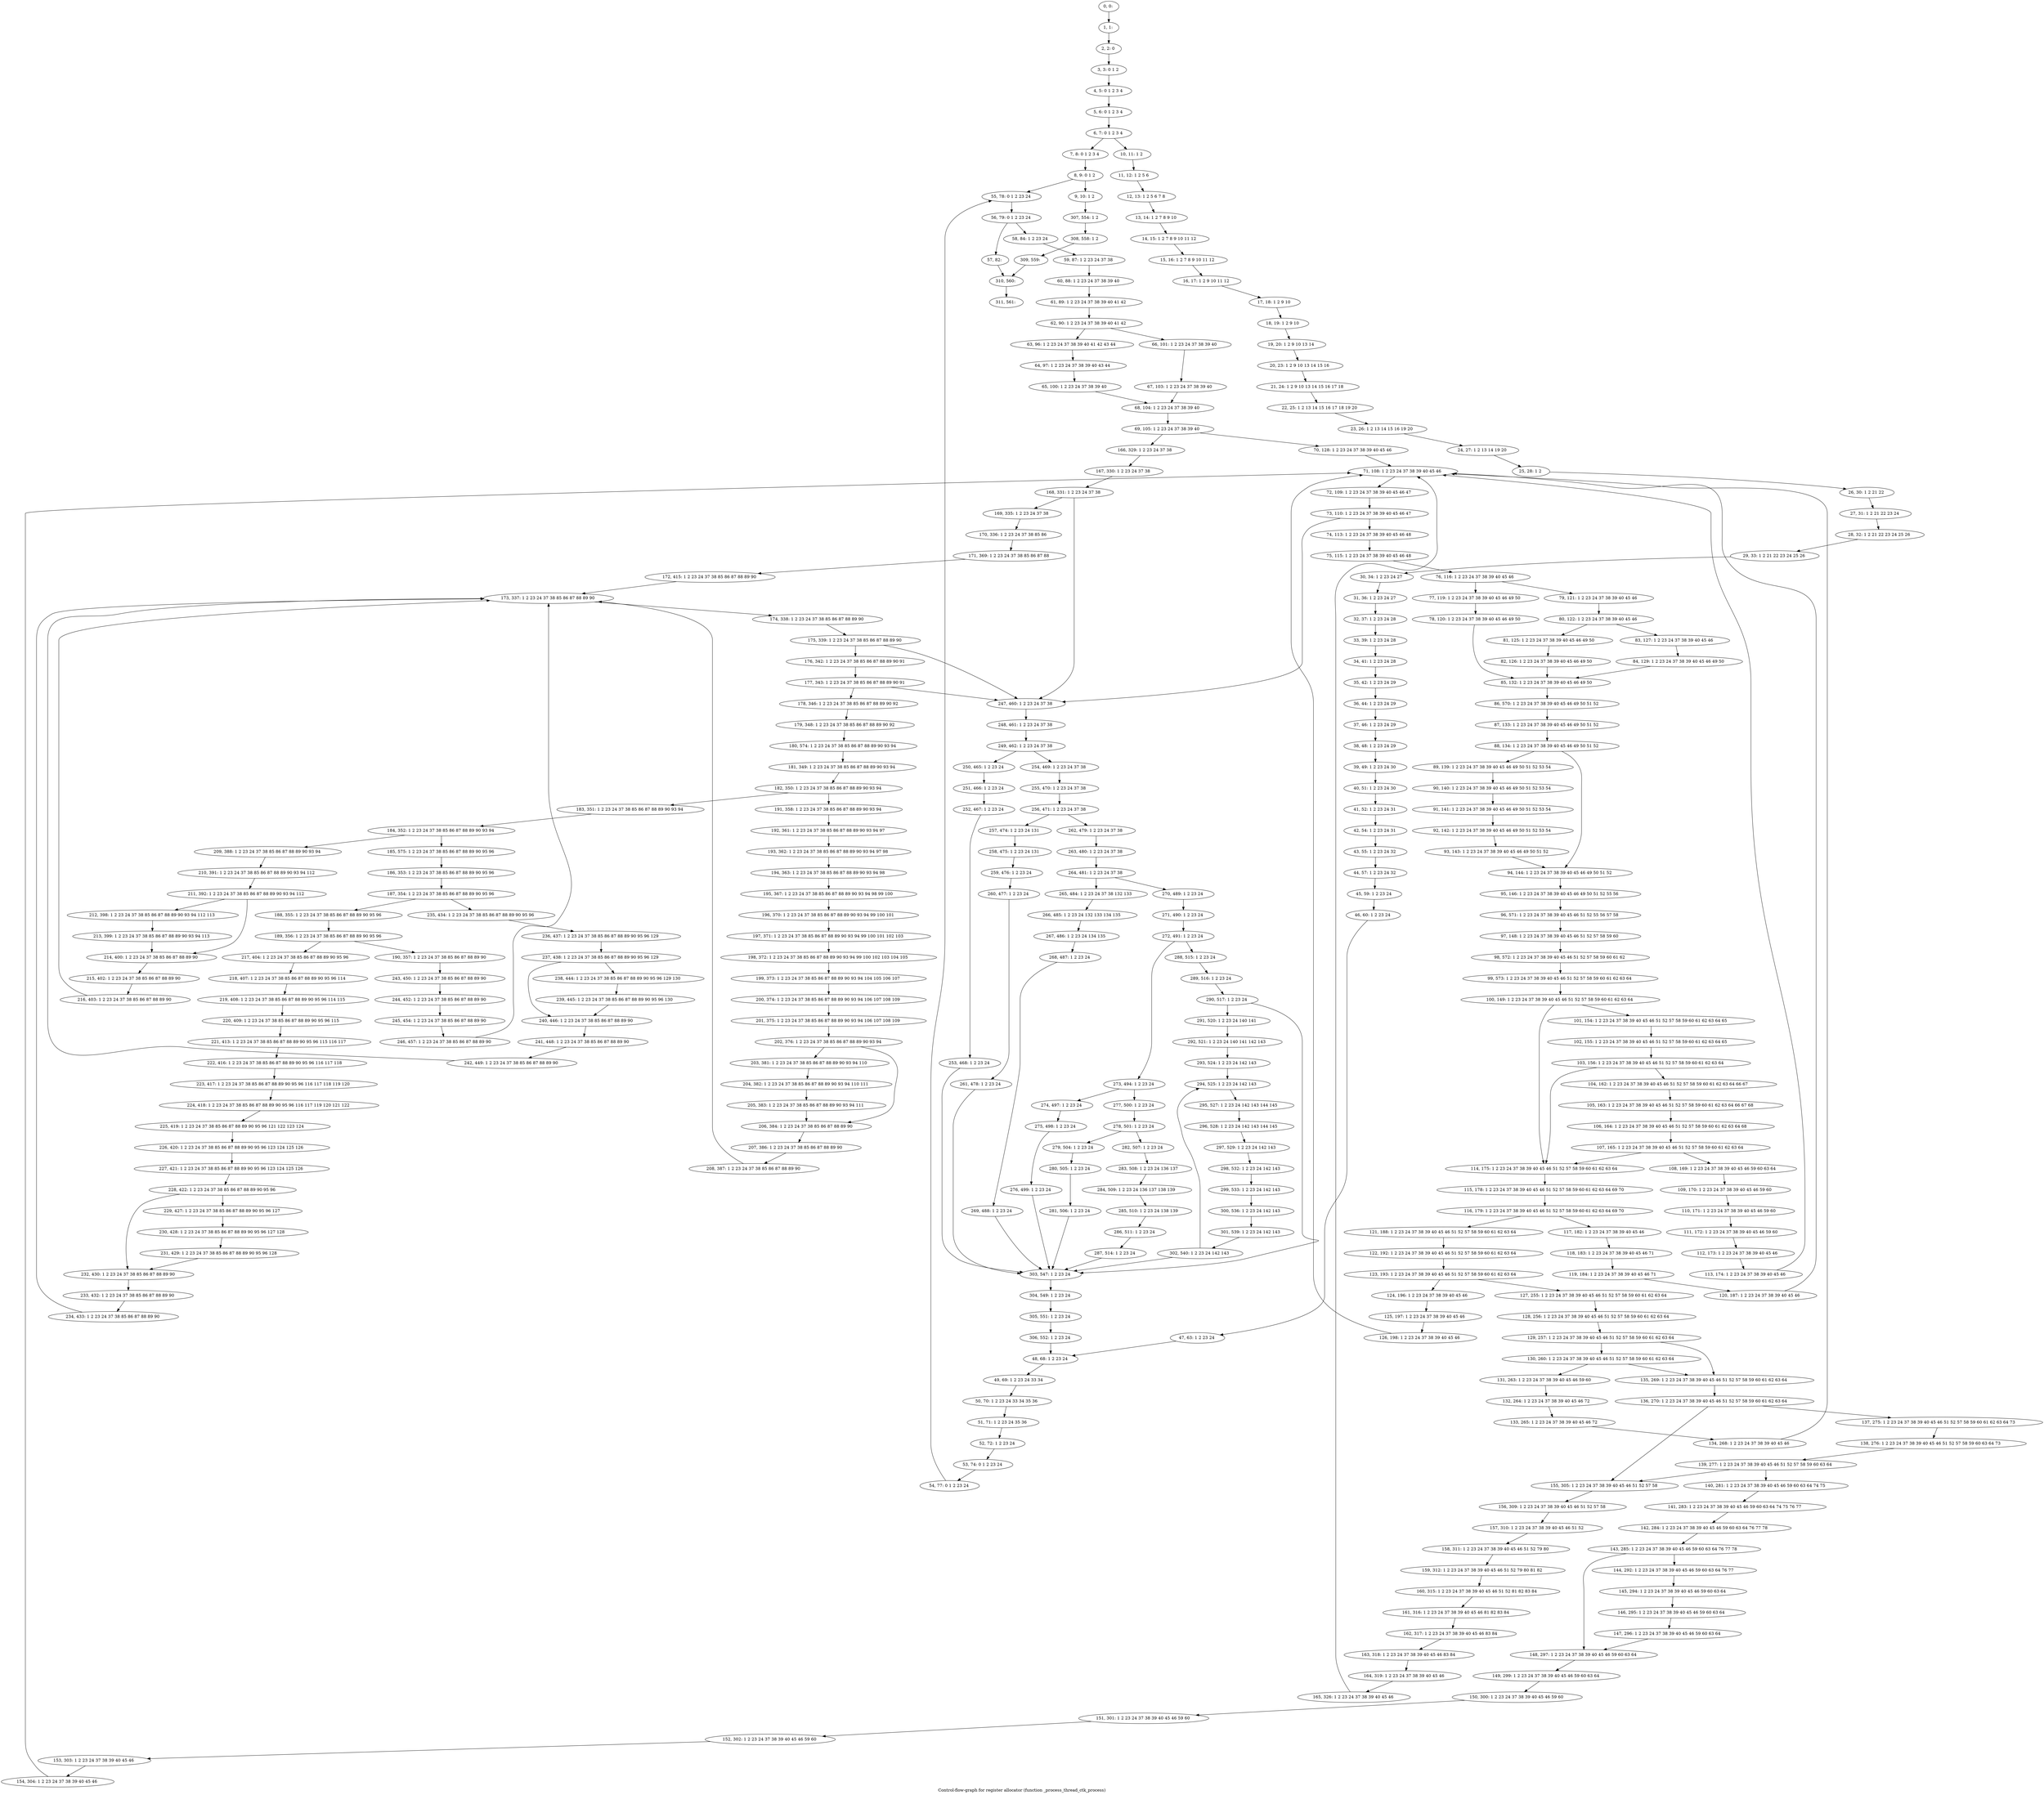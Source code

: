 digraph G {
graph [label="Control-flow-graph for register allocator (function _process_thread_ctk_process)"]
0[label="0, 0: "];
1[label="1, 1: "];
2[label="2, 2: 0 "];
3[label="3, 3: 0 1 2 "];
4[label="4, 5: 0 1 2 3 4 "];
5[label="5, 6: 0 1 2 3 4 "];
6[label="6, 7: 0 1 2 3 4 "];
7[label="7, 8: 0 1 2 3 4 "];
8[label="8, 9: 0 1 2 "];
9[label="9, 10: 1 2 "];
10[label="10, 11: 1 2 "];
11[label="11, 12: 1 2 5 6 "];
12[label="12, 13: 1 2 5 6 7 8 "];
13[label="13, 14: 1 2 7 8 9 10 "];
14[label="14, 15: 1 2 7 8 9 10 11 12 "];
15[label="15, 16: 1 2 7 8 9 10 11 12 "];
16[label="16, 17: 1 2 9 10 11 12 "];
17[label="17, 18: 1 2 9 10 "];
18[label="18, 19: 1 2 9 10 "];
19[label="19, 20: 1 2 9 10 13 14 "];
20[label="20, 23: 1 2 9 10 13 14 15 16 "];
21[label="21, 24: 1 2 9 10 13 14 15 16 17 18 "];
22[label="22, 25: 1 2 13 14 15 16 17 18 19 20 "];
23[label="23, 26: 1 2 13 14 15 16 19 20 "];
24[label="24, 27: 1 2 13 14 19 20 "];
25[label="25, 28: 1 2 "];
26[label="26, 30: 1 2 21 22 "];
27[label="27, 31: 1 2 21 22 23 24 "];
28[label="28, 32: 1 2 21 22 23 24 25 26 "];
29[label="29, 33: 1 2 21 22 23 24 25 26 "];
30[label="30, 34: 1 2 23 24 27 "];
31[label="31, 36: 1 2 23 24 27 "];
32[label="32, 37: 1 2 23 24 28 "];
33[label="33, 39: 1 2 23 24 28 "];
34[label="34, 41: 1 2 23 24 28 "];
35[label="35, 42: 1 2 23 24 29 "];
36[label="36, 44: 1 2 23 24 29 "];
37[label="37, 46: 1 2 23 24 29 "];
38[label="38, 48: 1 2 23 24 29 "];
39[label="39, 49: 1 2 23 24 30 "];
40[label="40, 51: 1 2 23 24 30 "];
41[label="41, 52: 1 2 23 24 31 "];
42[label="42, 54: 1 2 23 24 31 "];
43[label="43, 55: 1 2 23 24 32 "];
44[label="44, 57: 1 2 23 24 32 "];
45[label="45, 59: 1 2 23 24 "];
46[label="46, 60: 1 2 23 24 "];
47[label="47, 63: 1 2 23 24 "];
48[label="48, 68: 1 2 23 24 "];
49[label="49, 69: 1 2 23 24 33 34 "];
50[label="50, 70: 1 2 23 24 33 34 35 36 "];
51[label="51, 71: 1 2 23 24 35 36 "];
52[label="52, 72: 1 2 23 24 "];
53[label="53, 74: 0 1 2 23 24 "];
54[label="54, 77: 0 1 2 23 24 "];
55[label="55, 78: 0 1 2 23 24 "];
56[label="56, 79: 0 1 2 23 24 "];
57[label="57, 82: "];
58[label="58, 84: 1 2 23 24 "];
59[label="59, 87: 1 2 23 24 37 38 "];
60[label="60, 88: 1 2 23 24 37 38 39 40 "];
61[label="61, 89: 1 2 23 24 37 38 39 40 41 42 "];
62[label="62, 90: 1 2 23 24 37 38 39 40 41 42 "];
63[label="63, 96: 1 2 23 24 37 38 39 40 41 42 43 44 "];
64[label="64, 97: 1 2 23 24 37 38 39 40 43 44 "];
65[label="65, 100: 1 2 23 24 37 38 39 40 "];
66[label="66, 101: 1 2 23 24 37 38 39 40 "];
67[label="67, 103: 1 2 23 24 37 38 39 40 "];
68[label="68, 104: 1 2 23 24 37 38 39 40 "];
69[label="69, 105: 1 2 23 24 37 38 39 40 "];
70[label="70, 128: 1 2 23 24 37 38 39 40 45 46 "];
71[label="71, 108: 1 2 23 24 37 38 39 40 45 46 "];
72[label="72, 109: 1 2 23 24 37 38 39 40 45 46 47 "];
73[label="73, 110: 1 2 23 24 37 38 39 40 45 46 47 "];
74[label="74, 113: 1 2 23 24 37 38 39 40 45 46 48 "];
75[label="75, 115: 1 2 23 24 37 38 39 40 45 46 48 "];
76[label="76, 116: 1 2 23 24 37 38 39 40 45 46 "];
77[label="77, 119: 1 2 23 24 37 38 39 40 45 46 49 50 "];
78[label="78, 120: 1 2 23 24 37 38 39 40 45 46 49 50 "];
79[label="79, 121: 1 2 23 24 37 38 39 40 45 46 "];
80[label="80, 122: 1 2 23 24 37 38 39 40 45 46 "];
81[label="81, 125: 1 2 23 24 37 38 39 40 45 46 49 50 "];
82[label="82, 126: 1 2 23 24 37 38 39 40 45 46 49 50 "];
83[label="83, 127: 1 2 23 24 37 38 39 40 45 46 "];
84[label="84, 129: 1 2 23 24 37 38 39 40 45 46 49 50 "];
85[label="85, 132: 1 2 23 24 37 38 39 40 45 46 49 50 "];
86[label="86, 570: 1 2 23 24 37 38 39 40 45 46 49 50 51 52 "];
87[label="87, 133: 1 2 23 24 37 38 39 40 45 46 49 50 51 52 "];
88[label="88, 134: 1 2 23 24 37 38 39 40 45 46 49 50 51 52 "];
89[label="89, 139: 1 2 23 24 37 38 39 40 45 46 49 50 51 52 53 54 "];
90[label="90, 140: 1 2 23 24 37 38 39 40 45 46 49 50 51 52 53 54 "];
91[label="91, 141: 1 2 23 24 37 38 39 40 45 46 49 50 51 52 53 54 "];
92[label="92, 142: 1 2 23 24 37 38 39 40 45 46 49 50 51 52 53 54 "];
93[label="93, 143: 1 2 23 24 37 38 39 40 45 46 49 50 51 52 "];
94[label="94, 144: 1 2 23 24 37 38 39 40 45 46 49 50 51 52 "];
95[label="95, 146: 1 2 23 24 37 38 39 40 45 46 49 50 51 52 55 56 "];
96[label="96, 571: 1 2 23 24 37 38 39 40 45 46 51 52 55 56 57 58 "];
97[label="97, 148: 1 2 23 24 37 38 39 40 45 46 51 52 57 58 59 60 "];
98[label="98, 572: 1 2 23 24 37 38 39 40 45 46 51 52 57 58 59 60 61 62 "];
99[label="99, 573: 1 2 23 24 37 38 39 40 45 46 51 52 57 58 59 60 61 62 63 64 "];
100[label="100, 149: 1 2 23 24 37 38 39 40 45 46 51 52 57 58 59 60 61 62 63 64 "];
101[label="101, 154: 1 2 23 24 37 38 39 40 45 46 51 52 57 58 59 60 61 62 63 64 65 "];
102[label="102, 155: 1 2 23 24 37 38 39 40 45 46 51 52 57 58 59 60 61 62 63 64 65 "];
103[label="103, 156: 1 2 23 24 37 38 39 40 45 46 51 52 57 58 59 60 61 62 63 64 "];
104[label="104, 162: 1 2 23 24 37 38 39 40 45 46 51 52 57 58 59 60 61 62 63 64 66 67 "];
105[label="105, 163: 1 2 23 24 37 38 39 40 45 46 51 52 57 58 59 60 61 62 63 64 66 67 68 "];
106[label="106, 164: 1 2 23 24 37 38 39 40 45 46 51 52 57 58 59 60 61 62 63 64 68 "];
107[label="107, 165: 1 2 23 24 37 38 39 40 45 46 51 52 57 58 59 60 61 62 63 64 "];
108[label="108, 169: 1 2 23 24 37 38 39 40 45 46 59 60 63 64 "];
109[label="109, 170: 1 2 23 24 37 38 39 40 45 46 59 60 "];
110[label="110, 171: 1 2 23 24 37 38 39 40 45 46 59 60 "];
111[label="111, 172: 1 2 23 24 37 38 39 40 45 46 59 60 "];
112[label="112, 173: 1 2 23 24 37 38 39 40 45 46 "];
113[label="113, 174: 1 2 23 24 37 38 39 40 45 46 "];
114[label="114, 175: 1 2 23 24 37 38 39 40 45 46 51 52 57 58 59 60 61 62 63 64 "];
115[label="115, 178: 1 2 23 24 37 38 39 40 45 46 51 52 57 58 59 60 61 62 63 64 69 70 "];
116[label="116, 179: 1 2 23 24 37 38 39 40 45 46 51 52 57 58 59 60 61 62 63 64 69 70 "];
117[label="117, 182: 1 2 23 24 37 38 39 40 45 46 "];
118[label="118, 183: 1 2 23 24 37 38 39 40 45 46 71 "];
119[label="119, 184: 1 2 23 24 37 38 39 40 45 46 71 "];
120[label="120, 187: 1 2 23 24 37 38 39 40 45 46 "];
121[label="121, 188: 1 2 23 24 37 38 39 40 45 46 51 52 57 58 59 60 61 62 63 64 "];
122[label="122, 192: 1 2 23 24 37 38 39 40 45 46 51 52 57 58 59 60 61 62 63 64 "];
123[label="123, 193: 1 2 23 24 37 38 39 40 45 46 51 52 57 58 59 60 61 62 63 64 "];
124[label="124, 196: 1 2 23 24 37 38 39 40 45 46 "];
125[label="125, 197: 1 2 23 24 37 38 39 40 45 46 "];
126[label="126, 198: 1 2 23 24 37 38 39 40 45 46 "];
127[label="127, 255: 1 2 23 24 37 38 39 40 45 46 51 52 57 58 59 60 61 62 63 64 "];
128[label="128, 256: 1 2 23 24 37 38 39 40 45 46 51 52 57 58 59 60 61 62 63 64 "];
129[label="129, 257: 1 2 23 24 37 38 39 40 45 46 51 52 57 58 59 60 61 62 63 64 "];
130[label="130, 260: 1 2 23 24 37 38 39 40 45 46 51 52 57 58 59 60 61 62 63 64 "];
131[label="131, 263: 1 2 23 24 37 38 39 40 45 46 59 60 "];
132[label="132, 264: 1 2 23 24 37 38 39 40 45 46 72 "];
133[label="133, 265: 1 2 23 24 37 38 39 40 45 46 72 "];
134[label="134, 268: 1 2 23 24 37 38 39 40 45 46 "];
135[label="135, 269: 1 2 23 24 37 38 39 40 45 46 51 52 57 58 59 60 61 62 63 64 "];
136[label="136, 270: 1 2 23 24 37 38 39 40 45 46 51 52 57 58 59 60 61 62 63 64 "];
137[label="137, 275: 1 2 23 24 37 38 39 40 45 46 51 52 57 58 59 60 61 62 63 64 73 "];
138[label="138, 276: 1 2 23 24 37 38 39 40 45 46 51 52 57 58 59 60 63 64 73 "];
139[label="139, 277: 1 2 23 24 37 38 39 40 45 46 51 52 57 58 59 60 63 64 "];
140[label="140, 281: 1 2 23 24 37 38 39 40 45 46 59 60 63 64 74 75 "];
141[label="141, 283: 1 2 23 24 37 38 39 40 45 46 59 60 63 64 74 75 76 77 "];
142[label="142, 284: 1 2 23 24 37 38 39 40 45 46 59 60 63 64 76 77 78 "];
143[label="143, 285: 1 2 23 24 37 38 39 40 45 46 59 60 63 64 76 77 78 "];
144[label="144, 292: 1 2 23 24 37 38 39 40 45 46 59 60 63 64 76 77 "];
145[label="145, 294: 1 2 23 24 37 38 39 40 45 46 59 60 63 64 "];
146[label="146, 295: 1 2 23 24 37 38 39 40 45 46 59 60 63 64 "];
147[label="147, 296: 1 2 23 24 37 38 39 40 45 46 59 60 63 64 "];
148[label="148, 297: 1 2 23 24 37 38 39 40 45 46 59 60 63 64 "];
149[label="149, 299: 1 2 23 24 37 38 39 40 45 46 59 60 63 64 "];
150[label="150, 300: 1 2 23 24 37 38 39 40 45 46 59 60 "];
151[label="151, 301: 1 2 23 24 37 38 39 40 45 46 59 60 "];
152[label="152, 302: 1 2 23 24 37 38 39 40 45 46 59 60 "];
153[label="153, 303: 1 2 23 24 37 38 39 40 45 46 "];
154[label="154, 304: 1 2 23 24 37 38 39 40 45 46 "];
155[label="155, 305: 1 2 23 24 37 38 39 40 45 46 51 52 57 58 "];
156[label="156, 309: 1 2 23 24 37 38 39 40 45 46 51 52 57 58 "];
157[label="157, 310: 1 2 23 24 37 38 39 40 45 46 51 52 "];
158[label="158, 311: 1 2 23 24 37 38 39 40 45 46 51 52 79 80 "];
159[label="159, 312: 1 2 23 24 37 38 39 40 45 46 51 52 79 80 81 82 "];
160[label="160, 315: 1 2 23 24 37 38 39 40 45 46 51 52 81 82 83 84 "];
161[label="161, 316: 1 2 23 24 37 38 39 40 45 46 81 82 83 84 "];
162[label="162, 317: 1 2 23 24 37 38 39 40 45 46 83 84 "];
163[label="163, 318: 1 2 23 24 37 38 39 40 45 46 83 84 "];
164[label="164, 319: 1 2 23 24 37 38 39 40 45 46 "];
165[label="165, 326: 1 2 23 24 37 38 39 40 45 46 "];
166[label="166, 329: 1 2 23 24 37 38 "];
167[label="167, 330: 1 2 23 24 37 38 "];
168[label="168, 331: 1 2 23 24 37 38 "];
169[label="169, 335: 1 2 23 24 37 38 "];
170[label="170, 336: 1 2 23 24 37 38 85 86 "];
171[label="171, 369: 1 2 23 24 37 38 85 86 87 88 "];
172[label="172, 415: 1 2 23 24 37 38 85 86 87 88 89 90 "];
173[label="173, 337: 1 2 23 24 37 38 85 86 87 88 89 90 "];
174[label="174, 338: 1 2 23 24 37 38 85 86 87 88 89 90 "];
175[label="175, 339: 1 2 23 24 37 38 85 86 87 88 89 90 "];
176[label="176, 342: 1 2 23 24 37 38 85 86 87 88 89 90 91 "];
177[label="177, 343: 1 2 23 24 37 38 85 86 87 88 89 90 91 "];
178[label="178, 346: 1 2 23 24 37 38 85 86 87 88 89 90 92 "];
179[label="179, 348: 1 2 23 24 37 38 85 86 87 88 89 90 92 "];
180[label="180, 574: 1 2 23 24 37 38 85 86 87 88 89 90 93 94 "];
181[label="181, 349: 1 2 23 24 37 38 85 86 87 88 89 90 93 94 "];
182[label="182, 350: 1 2 23 24 37 38 85 86 87 88 89 90 93 94 "];
183[label="183, 351: 1 2 23 24 37 38 85 86 87 88 89 90 93 94 "];
184[label="184, 352: 1 2 23 24 37 38 85 86 87 88 89 90 93 94 "];
185[label="185, 575: 1 2 23 24 37 38 85 86 87 88 89 90 95 96 "];
186[label="186, 353: 1 2 23 24 37 38 85 86 87 88 89 90 95 96 "];
187[label="187, 354: 1 2 23 24 37 38 85 86 87 88 89 90 95 96 "];
188[label="188, 355: 1 2 23 24 37 38 85 86 87 88 89 90 95 96 "];
189[label="189, 356: 1 2 23 24 37 38 85 86 87 88 89 90 95 96 "];
190[label="190, 357: 1 2 23 24 37 38 85 86 87 88 89 90 "];
191[label="191, 358: 1 2 23 24 37 38 85 86 87 88 89 90 93 94 "];
192[label="192, 361: 1 2 23 24 37 38 85 86 87 88 89 90 93 94 97 "];
193[label="193, 362: 1 2 23 24 37 38 85 86 87 88 89 90 93 94 97 98 "];
194[label="194, 363: 1 2 23 24 37 38 85 86 87 88 89 90 93 94 98 "];
195[label="195, 367: 1 2 23 24 37 38 85 86 87 88 89 90 93 94 98 99 100 "];
196[label="196, 370: 1 2 23 24 37 38 85 86 87 88 89 90 93 94 99 100 101 "];
197[label="197, 371: 1 2 23 24 37 38 85 86 87 88 89 90 93 94 99 100 101 102 103 "];
198[label="198, 372: 1 2 23 24 37 38 85 86 87 88 89 90 93 94 99 100 102 103 104 105 "];
199[label="199, 373: 1 2 23 24 37 38 85 86 87 88 89 90 93 94 104 105 106 107 "];
200[label="200, 374: 1 2 23 24 37 38 85 86 87 88 89 90 93 94 106 107 108 109 "];
201[label="201, 375: 1 2 23 24 37 38 85 86 87 88 89 90 93 94 106 107 108 109 "];
202[label="202, 376: 1 2 23 24 37 38 85 86 87 88 89 90 93 94 "];
203[label="203, 381: 1 2 23 24 37 38 85 86 87 88 89 90 93 94 110 "];
204[label="204, 382: 1 2 23 24 37 38 85 86 87 88 89 90 93 94 110 111 "];
205[label="205, 383: 1 2 23 24 37 38 85 86 87 88 89 90 93 94 111 "];
206[label="206, 384: 1 2 23 24 37 38 85 86 87 88 89 90 "];
207[label="207, 386: 1 2 23 24 37 38 85 86 87 88 89 90 "];
208[label="208, 387: 1 2 23 24 37 38 85 86 87 88 89 90 "];
209[label="209, 388: 1 2 23 24 37 38 85 86 87 88 89 90 93 94 "];
210[label="210, 391: 1 2 23 24 37 38 85 86 87 88 89 90 93 94 112 "];
211[label="211, 392: 1 2 23 24 37 38 85 86 87 88 89 90 93 94 112 "];
212[label="212, 398: 1 2 23 24 37 38 85 86 87 88 89 90 93 94 112 113 "];
213[label="213, 399: 1 2 23 24 37 38 85 86 87 88 89 90 93 94 113 "];
214[label="214, 400: 1 2 23 24 37 38 85 86 87 88 89 90 "];
215[label="215, 402: 1 2 23 24 37 38 85 86 87 88 89 90 "];
216[label="216, 403: 1 2 23 24 37 38 85 86 87 88 89 90 "];
217[label="217, 404: 1 2 23 24 37 38 85 86 87 88 89 90 95 96 "];
218[label="218, 407: 1 2 23 24 37 38 85 86 87 88 89 90 95 96 114 "];
219[label="219, 408: 1 2 23 24 37 38 85 86 87 88 89 90 95 96 114 115 "];
220[label="220, 409: 1 2 23 24 37 38 85 86 87 88 89 90 95 96 115 "];
221[label="221, 413: 1 2 23 24 37 38 85 86 87 88 89 90 95 96 115 116 117 "];
222[label="222, 416: 1 2 23 24 37 38 85 86 87 88 89 90 95 96 116 117 118 "];
223[label="223, 417: 1 2 23 24 37 38 85 86 87 88 89 90 95 96 116 117 118 119 120 "];
224[label="224, 418: 1 2 23 24 37 38 85 86 87 88 89 90 95 96 116 117 119 120 121 122 "];
225[label="225, 419: 1 2 23 24 37 38 85 86 87 88 89 90 95 96 121 122 123 124 "];
226[label="226, 420: 1 2 23 24 37 38 85 86 87 88 89 90 95 96 123 124 125 126 "];
227[label="227, 421: 1 2 23 24 37 38 85 86 87 88 89 90 95 96 123 124 125 126 "];
228[label="228, 422: 1 2 23 24 37 38 85 86 87 88 89 90 95 96 "];
229[label="229, 427: 1 2 23 24 37 38 85 86 87 88 89 90 95 96 127 "];
230[label="230, 428: 1 2 23 24 37 38 85 86 87 88 89 90 95 96 127 128 "];
231[label="231, 429: 1 2 23 24 37 38 85 86 87 88 89 90 95 96 128 "];
232[label="232, 430: 1 2 23 24 37 38 85 86 87 88 89 90 "];
233[label="233, 432: 1 2 23 24 37 38 85 86 87 88 89 90 "];
234[label="234, 433: 1 2 23 24 37 38 85 86 87 88 89 90 "];
235[label="235, 434: 1 2 23 24 37 38 85 86 87 88 89 90 95 96 "];
236[label="236, 437: 1 2 23 24 37 38 85 86 87 88 89 90 95 96 129 "];
237[label="237, 438: 1 2 23 24 37 38 85 86 87 88 89 90 95 96 129 "];
238[label="238, 444: 1 2 23 24 37 38 85 86 87 88 89 90 95 96 129 130 "];
239[label="239, 445: 1 2 23 24 37 38 85 86 87 88 89 90 95 96 130 "];
240[label="240, 446: 1 2 23 24 37 38 85 86 87 88 89 90 "];
241[label="241, 448: 1 2 23 24 37 38 85 86 87 88 89 90 "];
242[label="242, 449: 1 2 23 24 37 38 85 86 87 88 89 90 "];
243[label="243, 450: 1 2 23 24 37 38 85 86 87 88 89 90 "];
244[label="244, 452: 1 2 23 24 37 38 85 86 87 88 89 90 "];
245[label="245, 454: 1 2 23 24 37 38 85 86 87 88 89 90 "];
246[label="246, 457: 1 2 23 24 37 38 85 86 87 88 89 90 "];
247[label="247, 460: 1 2 23 24 37 38 "];
248[label="248, 461: 1 2 23 24 37 38 "];
249[label="249, 462: 1 2 23 24 37 38 "];
250[label="250, 465: 1 2 23 24 "];
251[label="251, 466: 1 2 23 24 "];
252[label="252, 467: 1 2 23 24 "];
253[label="253, 468: 1 2 23 24 "];
254[label="254, 469: 1 2 23 24 37 38 "];
255[label="255, 470: 1 2 23 24 37 38 "];
256[label="256, 471: 1 2 23 24 37 38 "];
257[label="257, 474: 1 2 23 24 131 "];
258[label="258, 475: 1 2 23 24 131 "];
259[label="259, 476: 1 2 23 24 "];
260[label="260, 477: 1 2 23 24 "];
261[label="261, 478: 1 2 23 24 "];
262[label="262, 479: 1 2 23 24 37 38 "];
263[label="263, 480: 1 2 23 24 37 38 "];
264[label="264, 481: 1 2 23 24 37 38 "];
265[label="265, 484: 1 2 23 24 37 38 132 133 "];
266[label="266, 485: 1 2 23 24 132 133 134 135 "];
267[label="267, 486: 1 2 23 24 134 135 "];
268[label="268, 487: 1 2 23 24 "];
269[label="269, 488: 1 2 23 24 "];
270[label="270, 489: 1 2 23 24 "];
271[label="271, 490: 1 2 23 24 "];
272[label="272, 491: 1 2 23 24 "];
273[label="273, 494: 1 2 23 24 "];
274[label="274, 497: 1 2 23 24 "];
275[label="275, 498: 1 2 23 24 "];
276[label="276, 499: 1 2 23 24 "];
277[label="277, 500: 1 2 23 24 "];
278[label="278, 501: 1 2 23 24 "];
279[label="279, 504: 1 2 23 24 "];
280[label="280, 505: 1 2 23 24 "];
281[label="281, 506: 1 2 23 24 "];
282[label="282, 507: 1 2 23 24 "];
283[label="283, 508: 1 2 23 24 136 137 "];
284[label="284, 509: 1 2 23 24 136 137 138 139 "];
285[label="285, 510: 1 2 23 24 138 139 "];
286[label="286, 511: 1 2 23 24 "];
287[label="287, 514: 1 2 23 24 "];
288[label="288, 515: 1 2 23 24 "];
289[label="289, 516: 1 2 23 24 "];
290[label="290, 517: 1 2 23 24 "];
291[label="291, 520: 1 2 23 24 140 141 "];
292[label="292, 521: 1 2 23 24 140 141 142 143 "];
293[label="293, 524: 1 2 23 24 142 143 "];
294[label="294, 525: 1 2 23 24 142 143 "];
295[label="295, 527: 1 2 23 24 142 143 144 145 "];
296[label="296, 528: 1 2 23 24 142 143 144 145 "];
297[label="297, 529: 1 2 23 24 142 143 "];
298[label="298, 532: 1 2 23 24 142 143 "];
299[label="299, 533: 1 2 23 24 142 143 "];
300[label="300, 536: 1 2 23 24 142 143 "];
301[label="301, 539: 1 2 23 24 142 143 "];
302[label="302, 540: 1 2 23 24 142 143 "];
303[label="303, 547: 1 2 23 24 "];
304[label="304, 549: 1 2 23 24 "];
305[label="305, 551: 1 2 23 24 "];
306[label="306, 552: 1 2 23 24 "];
307[label="307, 554: 1 2 "];
308[label="308, 558: 1 2 "];
309[label="309, 559: "];
310[label="310, 560: "];
311[label="311, 561: "];
0->1 ;
1->2 ;
2->3 ;
3->4 ;
4->5 ;
5->6 ;
6->7 ;
6->10 ;
7->8 ;
8->9 ;
8->55 ;
9->307 ;
10->11 ;
11->12 ;
12->13 ;
13->14 ;
14->15 ;
15->16 ;
16->17 ;
17->18 ;
18->19 ;
19->20 ;
20->21 ;
21->22 ;
22->23 ;
23->24 ;
24->25 ;
25->26 ;
26->27 ;
27->28 ;
28->29 ;
29->30 ;
30->31 ;
31->32 ;
32->33 ;
33->34 ;
34->35 ;
35->36 ;
36->37 ;
37->38 ;
38->39 ;
39->40 ;
40->41 ;
41->42 ;
42->43 ;
43->44 ;
44->45 ;
45->46 ;
46->47 ;
47->48 ;
48->49 ;
49->50 ;
50->51 ;
51->52 ;
52->53 ;
53->54 ;
54->55 ;
55->56 ;
56->57 ;
56->58 ;
57->310 ;
58->59 ;
59->60 ;
60->61 ;
61->62 ;
62->63 ;
62->66 ;
63->64 ;
64->65 ;
65->68 ;
66->67 ;
67->68 ;
68->69 ;
69->70 ;
69->166 ;
70->71 ;
71->72 ;
72->73 ;
73->74 ;
73->247 ;
74->75 ;
75->76 ;
76->77 ;
76->79 ;
77->78 ;
78->85 ;
79->80 ;
80->81 ;
80->83 ;
81->82 ;
82->85 ;
83->84 ;
84->85 ;
85->86 ;
86->87 ;
87->88 ;
88->89 ;
88->94 ;
89->90 ;
90->91 ;
91->92 ;
92->93 ;
93->94 ;
94->95 ;
95->96 ;
96->97 ;
97->98 ;
98->99 ;
99->100 ;
100->101 ;
100->114 ;
101->102 ;
102->103 ;
103->104 ;
103->114 ;
104->105 ;
105->106 ;
106->107 ;
107->108 ;
107->114 ;
108->109 ;
109->110 ;
110->111 ;
111->112 ;
112->113 ;
113->71 ;
114->115 ;
115->116 ;
116->117 ;
116->121 ;
117->118 ;
118->119 ;
119->120 ;
120->71 ;
121->122 ;
122->123 ;
123->124 ;
123->127 ;
124->125 ;
125->126 ;
126->71 ;
127->128 ;
128->129 ;
129->130 ;
129->135 ;
130->131 ;
130->135 ;
131->132 ;
132->133 ;
133->134 ;
134->71 ;
135->136 ;
136->137 ;
136->155 ;
137->138 ;
138->139 ;
139->140 ;
139->155 ;
140->141 ;
141->142 ;
142->143 ;
143->144 ;
143->148 ;
144->145 ;
145->146 ;
146->147 ;
147->148 ;
148->149 ;
149->150 ;
150->151 ;
151->152 ;
152->153 ;
153->154 ;
154->71 ;
155->156 ;
156->157 ;
157->158 ;
158->159 ;
159->160 ;
160->161 ;
161->162 ;
162->163 ;
163->164 ;
164->165 ;
165->71 ;
166->167 ;
167->168 ;
168->169 ;
168->247 ;
169->170 ;
170->171 ;
171->172 ;
172->173 ;
173->174 ;
174->175 ;
175->176 ;
175->247 ;
176->177 ;
177->178 ;
177->247 ;
178->179 ;
179->180 ;
180->181 ;
181->182 ;
182->183 ;
182->191 ;
183->184 ;
184->185 ;
184->209 ;
185->186 ;
186->187 ;
187->188 ;
187->235 ;
188->189 ;
189->190 ;
189->217 ;
190->243 ;
191->192 ;
192->193 ;
193->194 ;
194->195 ;
195->196 ;
196->197 ;
197->198 ;
198->199 ;
199->200 ;
200->201 ;
201->202 ;
202->203 ;
202->206 ;
203->204 ;
204->205 ;
205->206 ;
206->207 ;
207->208 ;
208->173 ;
209->210 ;
210->211 ;
211->212 ;
211->214 ;
212->213 ;
213->214 ;
214->215 ;
215->216 ;
216->173 ;
217->218 ;
218->219 ;
219->220 ;
220->221 ;
221->222 ;
222->223 ;
223->224 ;
224->225 ;
225->226 ;
226->227 ;
227->228 ;
228->229 ;
228->232 ;
229->230 ;
230->231 ;
231->232 ;
232->233 ;
233->234 ;
234->173 ;
235->236 ;
236->237 ;
237->238 ;
237->240 ;
238->239 ;
239->240 ;
240->241 ;
241->242 ;
242->173 ;
243->244 ;
244->245 ;
245->246 ;
246->173 ;
247->248 ;
248->249 ;
249->250 ;
249->254 ;
250->251 ;
251->252 ;
252->253 ;
253->303 ;
254->255 ;
255->256 ;
256->257 ;
256->262 ;
257->258 ;
258->259 ;
259->260 ;
260->261 ;
261->303 ;
262->263 ;
263->264 ;
264->265 ;
264->270 ;
265->266 ;
266->267 ;
267->268 ;
268->269 ;
269->303 ;
270->271 ;
271->272 ;
272->273 ;
272->288 ;
273->274 ;
273->277 ;
274->275 ;
275->276 ;
276->303 ;
277->278 ;
278->279 ;
278->282 ;
279->280 ;
280->281 ;
281->303 ;
282->283 ;
283->284 ;
284->285 ;
285->286 ;
286->287 ;
287->303 ;
288->289 ;
289->290 ;
290->291 ;
290->303 ;
291->292 ;
292->293 ;
293->294 ;
294->295 ;
295->296 ;
296->297 ;
297->298 ;
298->299 ;
299->300 ;
300->301 ;
301->302 ;
302->303 ;
302->294 ;
303->304 ;
304->305 ;
305->306 ;
306->48 ;
307->308 ;
308->309 ;
309->310 ;
310->311 ;
}
